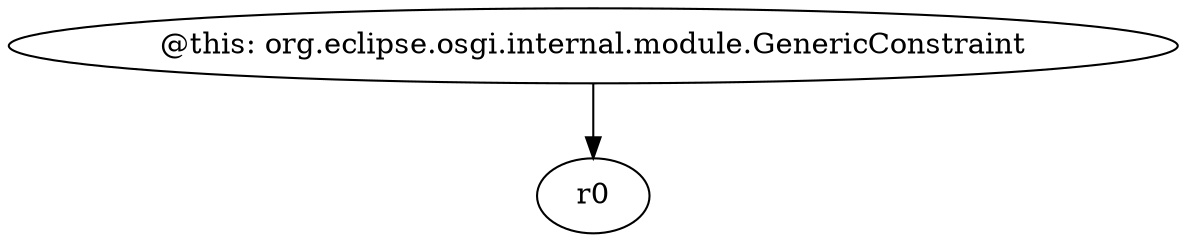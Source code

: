 digraph g {
0[label="@this: org.eclipse.osgi.internal.module.GenericConstraint"]
1[label="r0"]
0->1[label=""]
}